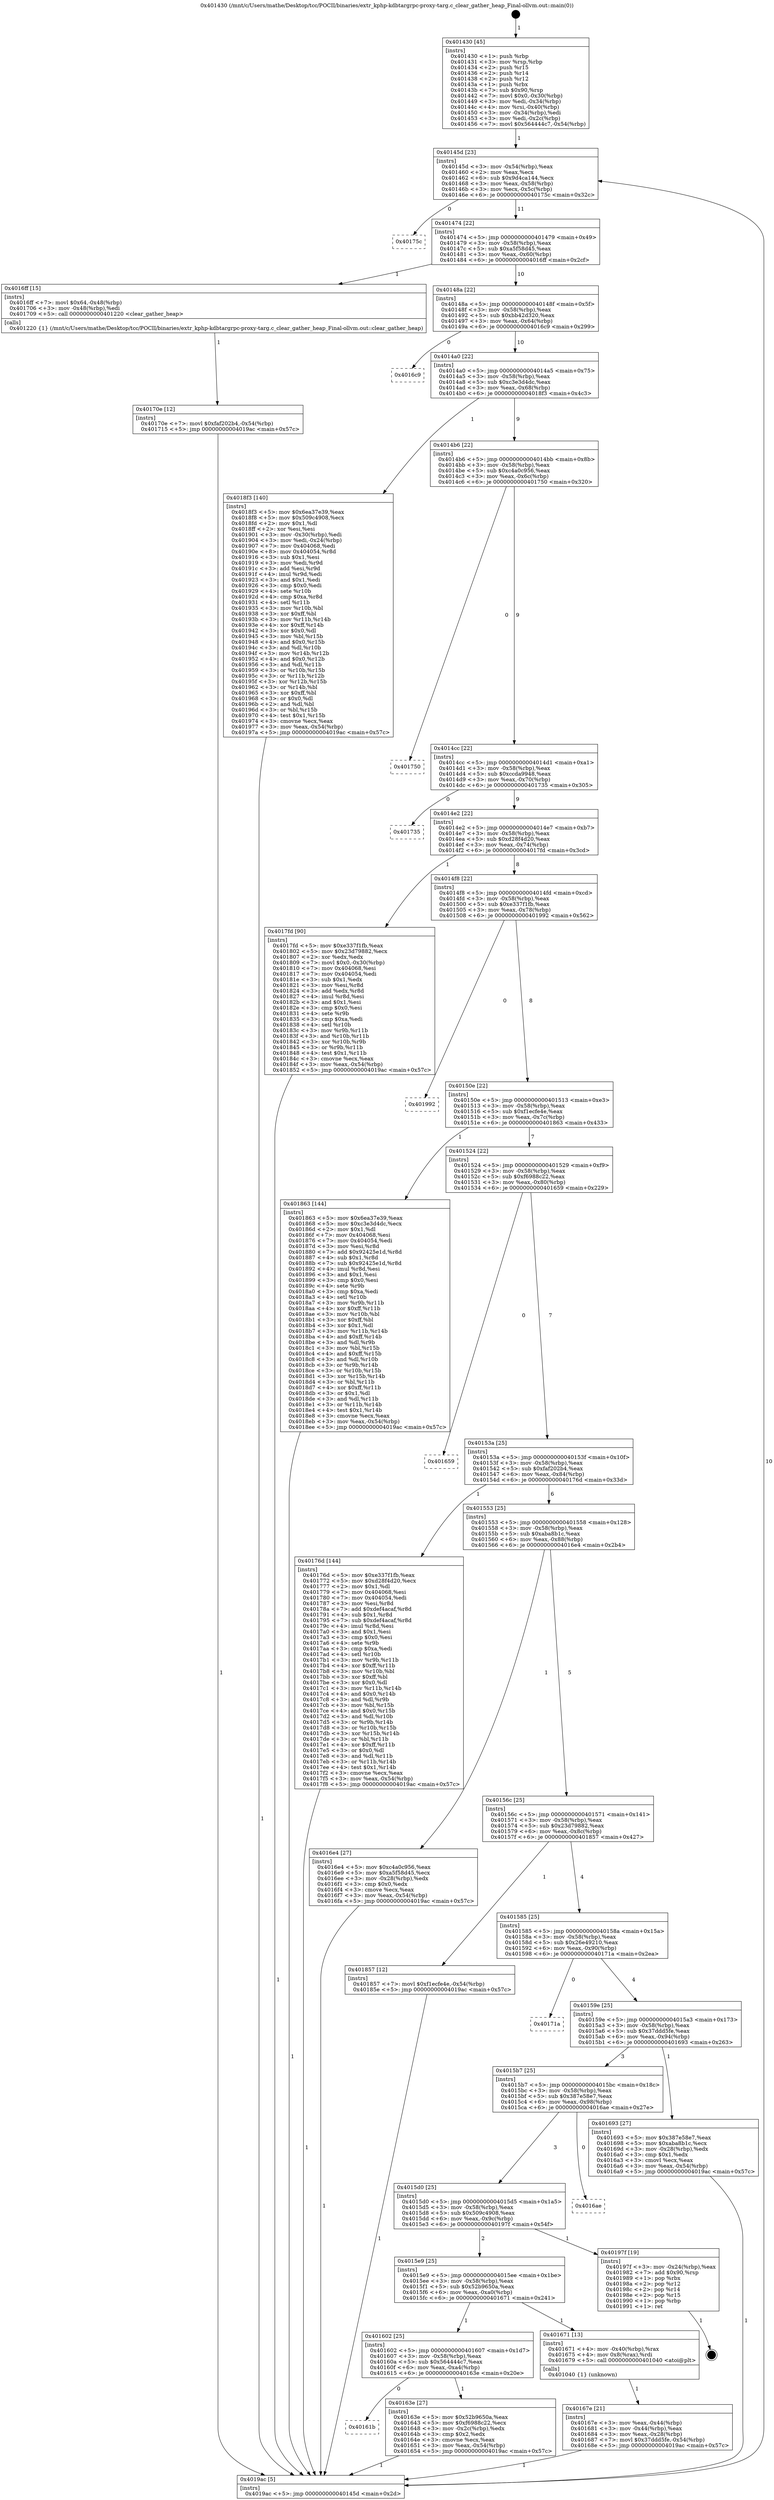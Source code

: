 digraph "0x401430" {
  label = "0x401430 (/mnt/c/Users/mathe/Desktop/tcc/POCII/binaries/extr_kphp-kdbtargrpc-proxy-targ.c_clear_gather_heap_Final-ollvm.out::main(0))"
  labelloc = "t"
  node[shape=record]

  Entry [label="",width=0.3,height=0.3,shape=circle,fillcolor=black,style=filled]
  "0x40145d" [label="{
     0x40145d [23]\l
     | [instrs]\l
     &nbsp;&nbsp;0x40145d \<+3\>: mov -0x54(%rbp),%eax\l
     &nbsp;&nbsp;0x401460 \<+2\>: mov %eax,%ecx\l
     &nbsp;&nbsp;0x401462 \<+6\>: sub $0x9d4ca144,%ecx\l
     &nbsp;&nbsp;0x401468 \<+3\>: mov %eax,-0x58(%rbp)\l
     &nbsp;&nbsp;0x40146b \<+3\>: mov %ecx,-0x5c(%rbp)\l
     &nbsp;&nbsp;0x40146e \<+6\>: je 000000000040175c \<main+0x32c\>\l
  }"]
  "0x40175c" [label="{
     0x40175c\l
  }", style=dashed]
  "0x401474" [label="{
     0x401474 [22]\l
     | [instrs]\l
     &nbsp;&nbsp;0x401474 \<+5\>: jmp 0000000000401479 \<main+0x49\>\l
     &nbsp;&nbsp;0x401479 \<+3\>: mov -0x58(%rbp),%eax\l
     &nbsp;&nbsp;0x40147c \<+5\>: sub $0xa5f58d45,%eax\l
     &nbsp;&nbsp;0x401481 \<+3\>: mov %eax,-0x60(%rbp)\l
     &nbsp;&nbsp;0x401484 \<+6\>: je 00000000004016ff \<main+0x2cf\>\l
  }"]
  Exit [label="",width=0.3,height=0.3,shape=circle,fillcolor=black,style=filled,peripheries=2]
  "0x4016ff" [label="{
     0x4016ff [15]\l
     | [instrs]\l
     &nbsp;&nbsp;0x4016ff \<+7\>: movl $0x64,-0x48(%rbp)\l
     &nbsp;&nbsp;0x401706 \<+3\>: mov -0x48(%rbp),%edi\l
     &nbsp;&nbsp;0x401709 \<+5\>: call 0000000000401220 \<clear_gather_heap\>\l
     | [calls]\l
     &nbsp;&nbsp;0x401220 \{1\} (/mnt/c/Users/mathe/Desktop/tcc/POCII/binaries/extr_kphp-kdbtargrpc-proxy-targ.c_clear_gather_heap_Final-ollvm.out::clear_gather_heap)\l
  }"]
  "0x40148a" [label="{
     0x40148a [22]\l
     | [instrs]\l
     &nbsp;&nbsp;0x40148a \<+5\>: jmp 000000000040148f \<main+0x5f\>\l
     &nbsp;&nbsp;0x40148f \<+3\>: mov -0x58(%rbp),%eax\l
     &nbsp;&nbsp;0x401492 \<+5\>: sub $0xbb42d320,%eax\l
     &nbsp;&nbsp;0x401497 \<+3\>: mov %eax,-0x64(%rbp)\l
     &nbsp;&nbsp;0x40149a \<+6\>: je 00000000004016c9 \<main+0x299\>\l
  }"]
  "0x40170e" [label="{
     0x40170e [12]\l
     | [instrs]\l
     &nbsp;&nbsp;0x40170e \<+7\>: movl $0xfaf202b4,-0x54(%rbp)\l
     &nbsp;&nbsp;0x401715 \<+5\>: jmp 00000000004019ac \<main+0x57c\>\l
  }"]
  "0x4016c9" [label="{
     0x4016c9\l
  }", style=dashed]
  "0x4014a0" [label="{
     0x4014a0 [22]\l
     | [instrs]\l
     &nbsp;&nbsp;0x4014a0 \<+5\>: jmp 00000000004014a5 \<main+0x75\>\l
     &nbsp;&nbsp;0x4014a5 \<+3\>: mov -0x58(%rbp),%eax\l
     &nbsp;&nbsp;0x4014a8 \<+5\>: sub $0xc3e3d4dc,%eax\l
     &nbsp;&nbsp;0x4014ad \<+3\>: mov %eax,-0x68(%rbp)\l
     &nbsp;&nbsp;0x4014b0 \<+6\>: je 00000000004018f3 \<main+0x4c3\>\l
  }"]
  "0x40167e" [label="{
     0x40167e [21]\l
     | [instrs]\l
     &nbsp;&nbsp;0x40167e \<+3\>: mov %eax,-0x44(%rbp)\l
     &nbsp;&nbsp;0x401681 \<+3\>: mov -0x44(%rbp),%eax\l
     &nbsp;&nbsp;0x401684 \<+3\>: mov %eax,-0x28(%rbp)\l
     &nbsp;&nbsp;0x401687 \<+7\>: movl $0x37ddd5fe,-0x54(%rbp)\l
     &nbsp;&nbsp;0x40168e \<+5\>: jmp 00000000004019ac \<main+0x57c\>\l
  }"]
  "0x4018f3" [label="{
     0x4018f3 [140]\l
     | [instrs]\l
     &nbsp;&nbsp;0x4018f3 \<+5\>: mov $0x6ea37e39,%eax\l
     &nbsp;&nbsp;0x4018f8 \<+5\>: mov $0x509c4908,%ecx\l
     &nbsp;&nbsp;0x4018fd \<+2\>: mov $0x1,%dl\l
     &nbsp;&nbsp;0x4018ff \<+2\>: xor %esi,%esi\l
     &nbsp;&nbsp;0x401901 \<+3\>: mov -0x30(%rbp),%edi\l
     &nbsp;&nbsp;0x401904 \<+3\>: mov %edi,-0x24(%rbp)\l
     &nbsp;&nbsp;0x401907 \<+7\>: mov 0x404068,%edi\l
     &nbsp;&nbsp;0x40190e \<+8\>: mov 0x404054,%r8d\l
     &nbsp;&nbsp;0x401916 \<+3\>: sub $0x1,%esi\l
     &nbsp;&nbsp;0x401919 \<+3\>: mov %edi,%r9d\l
     &nbsp;&nbsp;0x40191c \<+3\>: add %esi,%r9d\l
     &nbsp;&nbsp;0x40191f \<+4\>: imul %r9d,%edi\l
     &nbsp;&nbsp;0x401923 \<+3\>: and $0x1,%edi\l
     &nbsp;&nbsp;0x401926 \<+3\>: cmp $0x0,%edi\l
     &nbsp;&nbsp;0x401929 \<+4\>: sete %r10b\l
     &nbsp;&nbsp;0x40192d \<+4\>: cmp $0xa,%r8d\l
     &nbsp;&nbsp;0x401931 \<+4\>: setl %r11b\l
     &nbsp;&nbsp;0x401935 \<+3\>: mov %r10b,%bl\l
     &nbsp;&nbsp;0x401938 \<+3\>: xor $0xff,%bl\l
     &nbsp;&nbsp;0x40193b \<+3\>: mov %r11b,%r14b\l
     &nbsp;&nbsp;0x40193e \<+4\>: xor $0xff,%r14b\l
     &nbsp;&nbsp;0x401942 \<+3\>: xor $0x0,%dl\l
     &nbsp;&nbsp;0x401945 \<+3\>: mov %bl,%r15b\l
     &nbsp;&nbsp;0x401948 \<+4\>: and $0x0,%r15b\l
     &nbsp;&nbsp;0x40194c \<+3\>: and %dl,%r10b\l
     &nbsp;&nbsp;0x40194f \<+3\>: mov %r14b,%r12b\l
     &nbsp;&nbsp;0x401952 \<+4\>: and $0x0,%r12b\l
     &nbsp;&nbsp;0x401956 \<+3\>: and %dl,%r11b\l
     &nbsp;&nbsp;0x401959 \<+3\>: or %r10b,%r15b\l
     &nbsp;&nbsp;0x40195c \<+3\>: or %r11b,%r12b\l
     &nbsp;&nbsp;0x40195f \<+3\>: xor %r12b,%r15b\l
     &nbsp;&nbsp;0x401962 \<+3\>: or %r14b,%bl\l
     &nbsp;&nbsp;0x401965 \<+3\>: xor $0xff,%bl\l
     &nbsp;&nbsp;0x401968 \<+3\>: or $0x0,%dl\l
     &nbsp;&nbsp;0x40196b \<+2\>: and %dl,%bl\l
     &nbsp;&nbsp;0x40196d \<+3\>: or %bl,%r15b\l
     &nbsp;&nbsp;0x401970 \<+4\>: test $0x1,%r15b\l
     &nbsp;&nbsp;0x401974 \<+3\>: cmovne %ecx,%eax\l
     &nbsp;&nbsp;0x401977 \<+3\>: mov %eax,-0x54(%rbp)\l
     &nbsp;&nbsp;0x40197a \<+5\>: jmp 00000000004019ac \<main+0x57c\>\l
  }"]
  "0x4014b6" [label="{
     0x4014b6 [22]\l
     | [instrs]\l
     &nbsp;&nbsp;0x4014b6 \<+5\>: jmp 00000000004014bb \<main+0x8b\>\l
     &nbsp;&nbsp;0x4014bb \<+3\>: mov -0x58(%rbp),%eax\l
     &nbsp;&nbsp;0x4014be \<+5\>: sub $0xc4a0c956,%eax\l
     &nbsp;&nbsp;0x4014c3 \<+3\>: mov %eax,-0x6c(%rbp)\l
     &nbsp;&nbsp;0x4014c6 \<+6\>: je 0000000000401750 \<main+0x320\>\l
  }"]
  "0x401430" [label="{
     0x401430 [45]\l
     | [instrs]\l
     &nbsp;&nbsp;0x401430 \<+1\>: push %rbp\l
     &nbsp;&nbsp;0x401431 \<+3\>: mov %rsp,%rbp\l
     &nbsp;&nbsp;0x401434 \<+2\>: push %r15\l
     &nbsp;&nbsp;0x401436 \<+2\>: push %r14\l
     &nbsp;&nbsp;0x401438 \<+2\>: push %r12\l
     &nbsp;&nbsp;0x40143a \<+1\>: push %rbx\l
     &nbsp;&nbsp;0x40143b \<+7\>: sub $0x90,%rsp\l
     &nbsp;&nbsp;0x401442 \<+7\>: movl $0x0,-0x30(%rbp)\l
     &nbsp;&nbsp;0x401449 \<+3\>: mov %edi,-0x34(%rbp)\l
     &nbsp;&nbsp;0x40144c \<+4\>: mov %rsi,-0x40(%rbp)\l
     &nbsp;&nbsp;0x401450 \<+3\>: mov -0x34(%rbp),%edi\l
     &nbsp;&nbsp;0x401453 \<+3\>: mov %edi,-0x2c(%rbp)\l
     &nbsp;&nbsp;0x401456 \<+7\>: movl $0x564444c7,-0x54(%rbp)\l
  }"]
  "0x401750" [label="{
     0x401750\l
  }", style=dashed]
  "0x4014cc" [label="{
     0x4014cc [22]\l
     | [instrs]\l
     &nbsp;&nbsp;0x4014cc \<+5\>: jmp 00000000004014d1 \<main+0xa1\>\l
     &nbsp;&nbsp;0x4014d1 \<+3\>: mov -0x58(%rbp),%eax\l
     &nbsp;&nbsp;0x4014d4 \<+5\>: sub $0xccda9948,%eax\l
     &nbsp;&nbsp;0x4014d9 \<+3\>: mov %eax,-0x70(%rbp)\l
     &nbsp;&nbsp;0x4014dc \<+6\>: je 0000000000401735 \<main+0x305\>\l
  }"]
  "0x4019ac" [label="{
     0x4019ac [5]\l
     | [instrs]\l
     &nbsp;&nbsp;0x4019ac \<+5\>: jmp 000000000040145d \<main+0x2d\>\l
  }"]
  "0x401735" [label="{
     0x401735\l
  }", style=dashed]
  "0x4014e2" [label="{
     0x4014e2 [22]\l
     | [instrs]\l
     &nbsp;&nbsp;0x4014e2 \<+5\>: jmp 00000000004014e7 \<main+0xb7\>\l
     &nbsp;&nbsp;0x4014e7 \<+3\>: mov -0x58(%rbp),%eax\l
     &nbsp;&nbsp;0x4014ea \<+5\>: sub $0xd28f4d20,%eax\l
     &nbsp;&nbsp;0x4014ef \<+3\>: mov %eax,-0x74(%rbp)\l
     &nbsp;&nbsp;0x4014f2 \<+6\>: je 00000000004017fd \<main+0x3cd\>\l
  }"]
  "0x40161b" [label="{
     0x40161b\l
  }", style=dashed]
  "0x4017fd" [label="{
     0x4017fd [90]\l
     | [instrs]\l
     &nbsp;&nbsp;0x4017fd \<+5\>: mov $0xe337f1fb,%eax\l
     &nbsp;&nbsp;0x401802 \<+5\>: mov $0x23d79882,%ecx\l
     &nbsp;&nbsp;0x401807 \<+2\>: xor %edx,%edx\l
     &nbsp;&nbsp;0x401809 \<+7\>: movl $0x0,-0x30(%rbp)\l
     &nbsp;&nbsp;0x401810 \<+7\>: mov 0x404068,%esi\l
     &nbsp;&nbsp;0x401817 \<+7\>: mov 0x404054,%edi\l
     &nbsp;&nbsp;0x40181e \<+3\>: sub $0x1,%edx\l
     &nbsp;&nbsp;0x401821 \<+3\>: mov %esi,%r8d\l
     &nbsp;&nbsp;0x401824 \<+3\>: add %edx,%r8d\l
     &nbsp;&nbsp;0x401827 \<+4\>: imul %r8d,%esi\l
     &nbsp;&nbsp;0x40182b \<+3\>: and $0x1,%esi\l
     &nbsp;&nbsp;0x40182e \<+3\>: cmp $0x0,%esi\l
     &nbsp;&nbsp;0x401831 \<+4\>: sete %r9b\l
     &nbsp;&nbsp;0x401835 \<+3\>: cmp $0xa,%edi\l
     &nbsp;&nbsp;0x401838 \<+4\>: setl %r10b\l
     &nbsp;&nbsp;0x40183c \<+3\>: mov %r9b,%r11b\l
     &nbsp;&nbsp;0x40183f \<+3\>: and %r10b,%r11b\l
     &nbsp;&nbsp;0x401842 \<+3\>: xor %r10b,%r9b\l
     &nbsp;&nbsp;0x401845 \<+3\>: or %r9b,%r11b\l
     &nbsp;&nbsp;0x401848 \<+4\>: test $0x1,%r11b\l
     &nbsp;&nbsp;0x40184c \<+3\>: cmovne %ecx,%eax\l
     &nbsp;&nbsp;0x40184f \<+3\>: mov %eax,-0x54(%rbp)\l
     &nbsp;&nbsp;0x401852 \<+5\>: jmp 00000000004019ac \<main+0x57c\>\l
  }"]
  "0x4014f8" [label="{
     0x4014f8 [22]\l
     | [instrs]\l
     &nbsp;&nbsp;0x4014f8 \<+5\>: jmp 00000000004014fd \<main+0xcd\>\l
     &nbsp;&nbsp;0x4014fd \<+3\>: mov -0x58(%rbp),%eax\l
     &nbsp;&nbsp;0x401500 \<+5\>: sub $0xe337f1fb,%eax\l
     &nbsp;&nbsp;0x401505 \<+3\>: mov %eax,-0x78(%rbp)\l
     &nbsp;&nbsp;0x401508 \<+6\>: je 0000000000401992 \<main+0x562\>\l
  }"]
  "0x40163e" [label="{
     0x40163e [27]\l
     | [instrs]\l
     &nbsp;&nbsp;0x40163e \<+5\>: mov $0x52b9650a,%eax\l
     &nbsp;&nbsp;0x401643 \<+5\>: mov $0xf6988c22,%ecx\l
     &nbsp;&nbsp;0x401648 \<+3\>: mov -0x2c(%rbp),%edx\l
     &nbsp;&nbsp;0x40164b \<+3\>: cmp $0x2,%edx\l
     &nbsp;&nbsp;0x40164e \<+3\>: cmovne %ecx,%eax\l
     &nbsp;&nbsp;0x401651 \<+3\>: mov %eax,-0x54(%rbp)\l
     &nbsp;&nbsp;0x401654 \<+5\>: jmp 00000000004019ac \<main+0x57c\>\l
  }"]
  "0x401992" [label="{
     0x401992\l
  }", style=dashed]
  "0x40150e" [label="{
     0x40150e [22]\l
     | [instrs]\l
     &nbsp;&nbsp;0x40150e \<+5\>: jmp 0000000000401513 \<main+0xe3\>\l
     &nbsp;&nbsp;0x401513 \<+3\>: mov -0x58(%rbp),%eax\l
     &nbsp;&nbsp;0x401516 \<+5\>: sub $0xf1ecfe4e,%eax\l
     &nbsp;&nbsp;0x40151b \<+3\>: mov %eax,-0x7c(%rbp)\l
     &nbsp;&nbsp;0x40151e \<+6\>: je 0000000000401863 \<main+0x433\>\l
  }"]
  "0x401602" [label="{
     0x401602 [25]\l
     | [instrs]\l
     &nbsp;&nbsp;0x401602 \<+5\>: jmp 0000000000401607 \<main+0x1d7\>\l
     &nbsp;&nbsp;0x401607 \<+3\>: mov -0x58(%rbp),%eax\l
     &nbsp;&nbsp;0x40160a \<+5\>: sub $0x564444c7,%eax\l
     &nbsp;&nbsp;0x40160f \<+6\>: mov %eax,-0xa4(%rbp)\l
     &nbsp;&nbsp;0x401615 \<+6\>: je 000000000040163e \<main+0x20e\>\l
  }"]
  "0x401863" [label="{
     0x401863 [144]\l
     | [instrs]\l
     &nbsp;&nbsp;0x401863 \<+5\>: mov $0x6ea37e39,%eax\l
     &nbsp;&nbsp;0x401868 \<+5\>: mov $0xc3e3d4dc,%ecx\l
     &nbsp;&nbsp;0x40186d \<+2\>: mov $0x1,%dl\l
     &nbsp;&nbsp;0x40186f \<+7\>: mov 0x404068,%esi\l
     &nbsp;&nbsp;0x401876 \<+7\>: mov 0x404054,%edi\l
     &nbsp;&nbsp;0x40187d \<+3\>: mov %esi,%r8d\l
     &nbsp;&nbsp;0x401880 \<+7\>: add $0x92425e1d,%r8d\l
     &nbsp;&nbsp;0x401887 \<+4\>: sub $0x1,%r8d\l
     &nbsp;&nbsp;0x40188b \<+7\>: sub $0x92425e1d,%r8d\l
     &nbsp;&nbsp;0x401892 \<+4\>: imul %r8d,%esi\l
     &nbsp;&nbsp;0x401896 \<+3\>: and $0x1,%esi\l
     &nbsp;&nbsp;0x401899 \<+3\>: cmp $0x0,%esi\l
     &nbsp;&nbsp;0x40189c \<+4\>: sete %r9b\l
     &nbsp;&nbsp;0x4018a0 \<+3\>: cmp $0xa,%edi\l
     &nbsp;&nbsp;0x4018a3 \<+4\>: setl %r10b\l
     &nbsp;&nbsp;0x4018a7 \<+3\>: mov %r9b,%r11b\l
     &nbsp;&nbsp;0x4018aa \<+4\>: xor $0xff,%r11b\l
     &nbsp;&nbsp;0x4018ae \<+3\>: mov %r10b,%bl\l
     &nbsp;&nbsp;0x4018b1 \<+3\>: xor $0xff,%bl\l
     &nbsp;&nbsp;0x4018b4 \<+3\>: xor $0x1,%dl\l
     &nbsp;&nbsp;0x4018b7 \<+3\>: mov %r11b,%r14b\l
     &nbsp;&nbsp;0x4018ba \<+4\>: and $0xff,%r14b\l
     &nbsp;&nbsp;0x4018be \<+3\>: and %dl,%r9b\l
     &nbsp;&nbsp;0x4018c1 \<+3\>: mov %bl,%r15b\l
     &nbsp;&nbsp;0x4018c4 \<+4\>: and $0xff,%r15b\l
     &nbsp;&nbsp;0x4018c8 \<+3\>: and %dl,%r10b\l
     &nbsp;&nbsp;0x4018cb \<+3\>: or %r9b,%r14b\l
     &nbsp;&nbsp;0x4018ce \<+3\>: or %r10b,%r15b\l
     &nbsp;&nbsp;0x4018d1 \<+3\>: xor %r15b,%r14b\l
     &nbsp;&nbsp;0x4018d4 \<+3\>: or %bl,%r11b\l
     &nbsp;&nbsp;0x4018d7 \<+4\>: xor $0xff,%r11b\l
     &nbsp;&nbsp;0x4018db \<+3\>: or $0x1,%dl\l
     &nbsp;&nbsp;0x4018de \<+3\>: and %dl,%r11b\l
     &nbsp;&nbsp;0x4018e1 \<+3\>: or %r11b,%r14b\l
     &nbsp;&nbsp;0x4018e4 \<+4\>: test $0x1,%r14b\l
     &nbsp;&nbsp;0x4018e8 \<+3\>: cmovne %ecx,%eax\l
     &nbsp;&nbsp;0x4018eb \<+3\>: mov %eax,-0x54(%rbp)\l
     &nbsp;&nbsp;0x4018ee \<+5\>: jmp 00000000004019ac \<main+0x57c\>\l
  }"]
  "0x401524" [label="{
     0x401524 [22]\l
     | [instrs]\l
     &nbsp;&nbsp;0x401524 \<+5\>: jmp 0000000000401529 \<main+0xf9\>\l
     &nbsp;&nbsp;0x401529 \<+3\>: mov -0x58(%rbp),%eax\l
     &nbsp;&nbsp;0x40152c \<+5\>: sub $0xf6988c22,%eax\l
     &nbsp;&nbsp;0x401531 \<+3\>: mov %eax,-0x80(%rbp)\l
     &nbsp;&nbsp;0x401534 \<+6\>: je 0000000000401659 \<main+0x229\>\l
  }"]
  "0x401671" [label="{
     0x401671 [13]\l
     | [instrs]\l
     &nbsp;&nbsp;0x401671 \<+4\>: mov -0x40(%rbp),%rax\l
     &nbsp;&nbsp;0x401675 \<+4\>: mov 0x8(%rax),%rdi\l
     &nbsp;&nbsp;0x401679 \<+5\>: call 0000000000401040 \<atoi@plt\>\l
     | [calls]\l
     &nbsp;&nbsp;0x401040 \{1\} (unknown)\l
  }"]
  "0x401659" [label="{
     0x401659\l
  }", style=dashed]
  "0x40153a" [label="{
     0x40153a [25]\l
     | [instrs]\l
     &nbsp;&nbsp;0x40153a \<+5\>: jmp 000000000040153f \<main+0x10f\>\l
     &nbsp;&nbsp;0x40153f \<+3\>: mov -0x58(%rbp),%eax\l
     &nbsp;&nbsp;0x401542 \<+5\>: sub $0xfaf202b4,%eax\l
     &nbsp;&nbsp;0x401547 \<+6\>: mov %eax,-0x84(%rbp)\l
     &nbsp;&nbsp;0x40154d \<+6\>: je 000000000040176d \<main+0x33d\>\l
  }"]
  "0x4015e9" [label="{
     0x4015e9 [25]\l
     | [instrs]\l
     &nbsp;&nbsp;0x4015e9 \<+5\>: jmp 00000000004015ee \<main+0x1be\>\l
     &nbsp;&nbsp;0x4015ee \<+3\>: mov -0x58(%rbp),%eax\l
     &nbsp;&nbsp;0x4015f1 \<+5\>: sub $0x52b9650a,%eax\l
     &nbsp;&nbsp;0x4015f6 \<+6\>: mov %eax,-0xa0(%rbp)\l
     &nbsp;&nbsp;0x4015fc \<+6\>: je 0000000000401671 \<main+0x241\>\l
  }"]
  "0x40176d" [label="{
     0x40176d [144]\l
     | [instrs]\l
     &nbsp;&nbsp;0x40176d \<+5\>: mov $0xe337f1fb,%eax\l
     &nbsp;&nbsp;0x401772 \<+5\>: mov $0xd28f4d20,%ecx\l
     &nbsp;&nbsp;0x401777 \<+2\>: mov $0x1,%dl\l
     &nbsp;&nbsp;0x401779 \<+7\>: mov 0x404068,%esi\l
     &nbsp;&nbsp;0x401780 \<+7\>: mov 0x404054,%edi\l
     &nbsp;&nbsp;0x401787 \<+3\>: mov %esi,%r8d\l
     &nbsp;&nbsp;0x40178a \<+7\>: add $0xdef4acaf,%r8d\l
     &nbsp;&nbsp;0x401791 \<+4\>: sub $0x1,%r8d\l
     &nbsp;&nbsp;0x401795 \<+7\>: sub $0xdef4acaf,%r8d\l
     &nbsp;&nbsp;0x40179c \<+4\>: imul %r8d,%esi\l
     &nbsp;&nbsp;0x4017a0 \<+3\>: and $0x1,%esi\l
     &nbsp;&nbsp;0x4017a3 \<+3\>: cmp $0x0,%esi\l
     &nbsp;&nbsp;0x4017a6 \<+4\>: sete %r9b\l
     &nbsp;&nbsp;0x4017aa \<+3\>: cmp $0xa,%edi\l
     &nbsp;&nbsp;0x4017ad \<+4\>: setl %r10b\l
     &nbsp;&nbsp;0x4017b1 \<+3\>: mov %r9b,%r11b\l
     &nbsp;&nbsp;0x4017b4 \<+4\>: xor $0xff,%r11b\l
     &nbsp;&nbsp;0x4017b8 \<+3\>: mov %r10b,%bl\l
     &nbsp;&nbsp;0x4017bb \<+3\>: xor $0xff,%bl\l
     &nbsp;&nbsp;0x4017be \<+3\>: xor $0x0,%dl\l
     &nbsp;&nbsp;0x4017c1 \<+3\>: mov %r11b,%r14b\l
     &nbsp;&nbsp;0x4017c4 \<+4\>: and $0x0,%r14b\l
     &nbsp;&nbsp;0x4017c8 \<+3\>: and %dl,%r9b\l
     &nbsp;&nbsp;0x4017cb \<+3\>: mov %bl,%r15b\l
     &nbsp;&nbsp;0x4017ce \<+4\>: and $0x0,%r15b\l
     &nbsp;&nbsp;0x4017d2 \<+3\>: and %dl,%r10b\l
     &nbsp;&nbsp;0x4017d5 \<+3\>: or %r9b,%r14b\l
     &nbsp;&nbsp;0x4017d8 \<+3\>: or %r10b,%r15b\l
     &nbsp;&nbsp;0x4017db \<+3\>: xor %r15b,%r14b\l
     &nbsp;&nbsp;0x4017de \<+3\>: or %bl,%r11b\l
     &nbsp;&nbsp;0x4017e1 \<+4\>: xor $0xff,%r11b\l
     &nbsp;&nbsp;0x4017e5 \<+3\>: or $0x0,%dl\l
     &nbsp;&nbsp;0x4017e8 \<+3\>: and %dl,%r11b\l
     &nbsp;&nbsp;0x4017eb \<+3\>: or %r11b,%r14b\l
     &nbsp;&nbsp;0x4017ee \<+4\>: test $0x1,%r14b\l
     &nbsp;&nbsp;0x4017f2 \<+3\>: cmovne %ecx,%eax\l
     &nbsp;&nbsp;0x4017f5 \<+3\>: mov %eax,-0x54(%rbp)\l
     &nbsp;&nbsp;0x4017f8 \<+5\>: jmp 00000000004019ac \<main+0x57c\>\l
  }"]
  "0x401553" [label="{
     0x401553 [25]\l
     | [instrs]\l
     &nbsp;&nbsp;0x401553 \<+5\>: jmp 0000000000401558 \<main+0x128\>\l
     &nbsp;&nbsp;0x401558 \<+3\>: mov -0x58(%rbp),%eax\l
     &nbsp;&nbsp;0x40155b \<+5\>: sub $0xaba8b1c,%eax\l
     &nbsp;&nbsp;0x401560 \<+6\>: mov %eax,-0x88(%rbp)\l
     &nbsp;&nbsp;0x401566 \<+6\>: je 00000000004016e4 \<main+0x2b4\>\l
  }"]
  "0x40197f" [label="{
     0x40197f [19]\l
     | [instrs]\l
     &nbsp;&nbsp;0x40197f \<+3\>: mov -0x24(%rbp),%eax\l
     &nbsp;&nbsp;0x401982 \<+7\>: add $0x90,%rsp\l
     &nbsp;&nbsp;0x401989 \<+1\>: pop %rbx\l
     &nbsp;&nbsp;0x40198a \<+2\>: pop %r12\l
     &nbsp;&nbsp;0x40198c \<+2\>: pop %r14\l
     &nbsp;&nbsp;0x40198e \<+2\>: pop %r15\l
     &nbsp;&nbsp;0x401990 \<+1\>: pop %rbp\l
     &nbsp;&nbsp;0x401991 \<+1\>: ret\l
  }"]
  "0x4016e4" [label="{
     0x4016e4 [27]\l
     | [instrs]\l
     &nbsp;&nbsp;0x4016e4 \<+5\>: mov $0xc4a0c956,%eax\l
     &nbsp;&nbsp;0x4016e9 \<+5\>: mov $0xa5f58d45,%ecx\l
     &nbsp;&nbsp;0x4016ee \<+3\>: mov -0x28(%rbp),%edx\l
     &nbsp;&nbsp;0x4016f1 \<+3\>: cmp $0x0,%edx\l
     &nbsp;&nbsp;0x4016f4 \<+3\>: cmove %ecx,%eax\l
     &nbsp;&nbsp;0x4016f7 \<+3\>: mov %eax,-0x54(%rbp)\l
     &nbsp;&nbsp;0x4016fa \<+5\>: jmp 00000000004019ac \<main+0x57c\>\l
  }"]
  "0x40156c" [label="{
     0x40156c [25]\l
     | [instrs]\l
     &nbsp;&nbsp;0x40156c \<+5\>: jmp 0000000000401571 \<main+0x141\>\l
     &nbsp;&nbsp;0x401571 \<+3\>: mov -0x58(%rbp),%eax\l
     &nbsp;&nbsp;0x401574 \<+5\>: sub $0x23d79882,%eax\l
     &nbsp;&nbsp;0x401579 \<+6\>: mov %eax,-0x8c(%rbp)\l
     &nbsp;&nbsp;0x40157f \<+6\>: je 0000000000401857 \<main+0x427\>\l
  }"]
  "0x4015d0" [label="{
     0x4015d0 [25]\l
     | [instrs]\l
     &nbsp;&nbsp;0x4015d0 \<+5\>: jmp 00000000004015d5 \<main+0x1a5\>\l
     &nbsp;&nbsp;0x4015d5 \<+3\>: mov -0x58(%rbp),%eax\l
     &nbsp;&nbsp;0x4015d8 \<+5\>: sub $0x509c4908,%eax\l
     &nbsp;&nbsp;0x4015dd \<+6\>: mov %eax,-0x9c(%rbp)\l
     &nbsp;&nbsp;0x4015e3 \<+6\>: je 000000000040197f \<main+0x54f\>\l
  }"]
  "0x401857" [label="{
     0x401857 [12]\l
     | [instrs]\l
     &nbsp;&nbsp;0x401857 \<+7\>: movl $0xf1ecfe4e,-0x54(%rbp)\l
     &nbsp;&nbsp;0x40185e \<+5\>: jmp 00000000004019ac \<main+0x57c\>\l
  }"]
  "0x401585" [label="{
     0x401585 [25]\l
     | [instrs]\l
     &nbsp;&nbsp;0x401585 \<+5\>: jmp 000000000040158a \<main+0x15a\>\l
     &nbsp;&nbsp;0x40158a \<+3\>: mov -0x58(%rbp),%eax\l
     &nbsp;&nbsp;0x40158d \<+5\>: sub $0x26e49210,%eax\l
     &nbsp;&nbsp;0x401592 \<+6\>: mov %eax,-0x90(%rbp)\l
     &nbsp;&nbsp;0x401598 \<+6\>: je 000000000040171a \<main+0x2ea\>\l
  }"]
  "0x4016ae" [label="{
     0x4016ae\l
  }", style=dashed]
  "0x40171a" [label="{
     0x40171a\l
  }", style=dashed]
  "0x40159e" [label="{
     0x40159e [25]\l
     | [instrs]\l
     &nbsp;&nbsp;0x40159e \<+5\>: jmp 00000000004015a3 \<main+0x173\>\l
     &nbsp;&nbsp;0x4015a3 \<+3\>: mov -0x58(%rbp),%eax\l
     &nbsp;&nbsp;0x4015a6 \<+5\>: sub $0x37ddd5fe,%eax\l
     &nbsp;&nbsp;0x4015ab \<+6\>: mov %eax,-0x94(%rbp)\l
     &nbsp;&nbsp;0x4015b1 \<+6\>: je 0000000000401693 \<main+0x263\>\l
  }"]
  "0x4015b7" [label="{
     0x4015b7 [25]\l
     | [instrs]\l
     &nbsp;&nbsp;0x4015b7 \<+5\>: jmp 00000000004015bc \<main+0x18c\>\l
     &nbsp;&nbsp;0x4015bc \<+3\>: mov -0x58(%rbp),%eax\l
     &nbsp;&nbsp;0x4015bf \<+5\>: sub $0x387e58e7,%eax\l
     &nbsp;&nbsp;0x4015c4 \<+6\>: mov %eax,-0x98(%rbp)\l
     &nbsp;&nbsp;0x4015ca \<+6\>: je 00000000004016ae \<main+0x27e\>\l
  }"]
  "0x401693" [label="{
     0x401693 [27]\l
     | [instrs]\l
     &nbsp;&nbsp;0x401693 \<+5\>: mov $0x387e58e7,%eax\l
     &nbsp;&nbsp;0x401698 \<+5\>: mov $0xaba8b1c,%ecx\l
     &nbsp;&nbsp;0x40169d \<+3\>: mov -0x28(%rbp),%edx\l
     &nbsp;&nbsp;0x4016a0 \<+3\>: cmp $0x1,%edx\l
     &nbsp;&nbsp;0x4016a3 \<+3\>: cmovl %ecx,%eax\l
     &nbsp;&nbsp;0x4016a6 \<+3\>: mov %eax,-0x54(%rbp)\l
     &nbsp;&nbsp;0x4016a9 \<+5\>: jmp 00000000004019ac \<main+0x57c\>\l
  }"]
  Entry -> "0x401430" [label=" 1"]
  "0x40145d" -> "0x40175c" [label=" 0"]
  "0x40145d" -> "0x401474" [label=" 11"]
  "0x40197f" -> Exit [label=" 1"]
  "0x401474" -> "0x4016ff" [label=" 1"]
  "0x401474" -> "0x40148a" [label=" 10"]
  "0x4018f3" -> "0x4019ac" [label=" 1"]
  "0x40148a" -> "0x4016c9" [label=" 0"]
  "0x40148a" -> "0x4014a0" [label=" 10"]
  "0x401863" -> "0x4019ac" [label=" 1"]
  "0x4014a0" -> "0x4018f3" [label=" 1"]
  "0x4014a0" -> "0x4014b6" [label=" 9"]
  "0x401857" -> "0x4019ac" [label=" 1"]
  "0x4014b6" -> "0x401750" [label=" 0"]
  "0x4014b6" -> "0x4014cc" [label=" 9"]
  "0x4017fd" -> "0x4019ac" [label=" 1"]
  "0x4014cc" -> "0x401735" [label=" 0"]
  "0x4014cc" -> "0x4014e2" [label=" 9"]
  "0x40176d" -> "0x4019ac" [label=" 1"]
  "0x4014e2" -> "0x4017fd" [label=" 1"]
  "0x4014e2" -> "0x4014f8" [label=" 8"]
  "0x40170e" -> "0x4019ac" [label=" 1"]
  "0x4014f8" -> "0x401992" [label=" 0"]
  "0x4014f8" -> "0x40150e" [label=" 8"]
  "0x4016ff" -> "0x40170e" [label=" 1"]
  "0x40150e" -> "0x401863" [label=" 1"]
  "0x40150e" -> "0x401524" [label=" 7"]
  "0x401693" -> "0x4019ac" [label=" 1"]
  "0x401524" -> "0x401659" [label=" 0"]
  "0x401524" -> "0x40153a" [label=" 7"]
  "0x40167e" -> "0x4019ac" [label=" 1"]
  "0x40153a" -> "0x40176d" [label=" 1"]
  "0x40153a" -> "0x401553" [label=" 6"]
  "0x4019ac" -> "0x40145d" [label=" 10"]
  "0x401553" -> "0x4016e4" [label=" 1"]
  "0x401553" -> "0x40156c" [label=" 5"]
  "0x401430" -> "0x40145d" [label=" 1"]
  "0x40156c" -> "0x401857" [label=" 1"]
  "0x40156c" -> "0x401585" [label=" 4"]
  "0x401602" -> "0x40161b" [label=" 0"]
  "0x401585" -> "0x40171a" [label=" 0"]
  "0x401585" -> "0x40159e" [label=" 4"]
  "0x401602" -> "0x40163e" [label=" 1"]
  "0x40159e" -> "0x401693" [label=" 1"]
  "0x40159e" -> "0x4015b7" [label=" 3"]
  "0x4016e4" -> "0x4019ac" [label=" 1"]
  "0x4015b7" -> "0x4016ae" [label=" 0"]
  "0x4015b7" -> "0x4015d0" [label=" 3"]
  "0x40163e" -> "0x4019ac" [label=" 1"]
  "0x4015d0" -> "0x40197f" [label=" 1"]
  "0x4015d0" -> "0x4015e9" [label=" 2"]
  "0x401671" -> "0x40167e" [label=" 1"]
  "0x4015e9" -> "0x401671" [label=" 1"]
  "0x4015e9" -> "0x401602" [label=" 1"]
}
